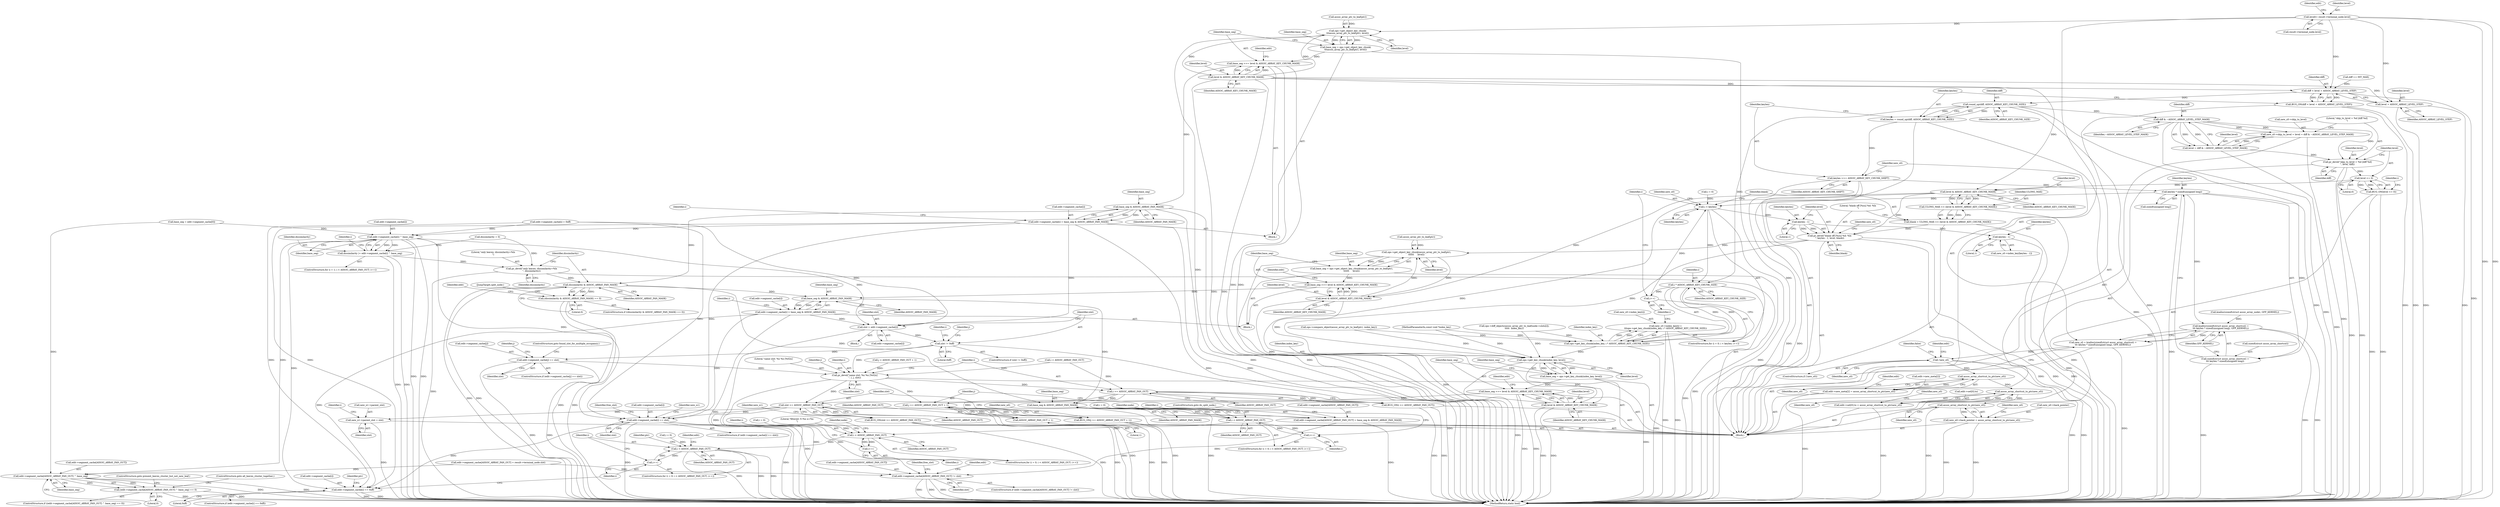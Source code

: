 digraph "0_linux_8d4a2ec1e0b41b0cf9a0c5cd4511da7f8e4f3de2@pointer" {
"1000149" [label="(Call,level\t= result->terminal_node.level)"];
"1000337" [label="(Call,ops->get_object_key_chunk(\n\t\t\tassoc_array_ptr_to_leaf(ptr), level))"];
"1000335" [label="(Call,base_seg = ops->get_object_key_chunk(\n\t\t\tassoc_array_ptr_to_leaf(ptr), level))"];
"1000341" [label="(Call,base_seg >>= level & ASSOC_ARRAY_KEY_CHUNK_MASK)"];
"1000352" [label="(Call,base_seg & ASSOC_ARRAY_FAN_MASK)"];
"1000346" [label="(Call,edit->segment_cache[i] = base_seg & ASSOC_ARRAY_FAN_MASK)"];
"1000382" [label="(Call,edit->segment_cache[i] ^ base_seg)"];
"1000380" [label="(Call,dissimilarity |= edit->segment_cache[i] ^ base_seg)"];
"1000389" [label="(Call,pr_devel(\"only leaves; dissimilarity=%lx\n\", dissimilarity))"];
"1000394" [label="(Call,dissimilarity & ASSOC_ARRAY_FAN_MASK)"];
"1000393" [label="(Call,(dissimilarity & ASSOC_ARRAY_FAN_MASK) == 0)"];
"1001225" [label="(Call,base_seg & ASSOC_ARRAY_FAN_MASK)"];
"1001219" [label="(Call,edit->segment_cache[i] = base_seg & ASSOC_ARRAY_FAN_MASK)"];
"1000475" [label="(Call,slot = edit->segment_cache[i])"];
"1000483" [label="(Call,slot != 0xff)"];
"1000500" [label="(Call,edit->segment_cache[j] == slot)"];
"1000509" [label="(Call,pr_devel(\"same slot: %x %x [%02x]\n\", i, j, slot))"];
"1000515" [label="(Call,i >= ASSOC_ARRAY_FAN_OUT)"];
"1000514" [label="(Call,BUG_ON(i >= ASSOC_ARRAY_FAN_OUT))"];
"1000519" [label="(Call,j >= ASSOC_ARRAY_FAN_OUT + 1)"];
"1000518" [label="(Call,BUG_ON(j >= ASSOC_ARRAY_FAN_OUT + 1))"];
"1000521" [label="(Call,ASSOC_ARRAY_FAN_OUT + 1)"];
"1000525" [label="(Call,slot >= ASSOC_ARRAY_FAN_OUT)"];
"1000524" [label="(Call,BUG_ON(slot >= ASSOC_ARRAY_FAN_OUT))"];
"1000528" [label="(Call,new_n1->parent_slot = slot)"];
"1000537" [label="(Call,i < ASSOC_ARRAY_FAN_OUT)"];
"1000540" [label="(Call,i++)"];
"1000595" [label="(Call,i < ASSOC_ARRAY_FAN_OUT)"];
"1000598" [label="(Call,i++)"];
"1000729" [label="(Call,i < ASSOC_ARRAY_FAN_OUT)"];
"1000732" [label="(Call,i++)"];
"1000610" [label="(Call,edit->segment_cache[i] == slot)"];
"1000663" [label="(Call,edit->segment_cache[ASSOC_ARRAY_FAN_OUT] != slot)"];
"1000736" [label="(Call,edit->segment_cache[i] == 0xff)"];
"1001244" [label="(Call,base_seg & ASSOC_ARRAY_FAN_MASK)"];
"1001238" [label="(Call,edit->segment_cache[ASSOC_ARRAY_FAN_OUT] = base_seg & ASSOC_ARRAY_FAN_MASK)"];
"1000401" [label="(Call,edit->segment_cache[ASSOC_ARRAY_FAN_OUT] ^ base_seg)"];
"1000400" [label="(Call,(edit->segment_cache[ASSOC_ARRAY_FAN_OUT] ^ base_seg) == 0)"];
"1000343" [label="(Call,level & ASSOC_ARRAY_KEY_CHUNK_MASK)"];
"1001041" [label="(Call,diff < level + ASSOC_ARRAY_LEVEL_STEP)"];
"1001040" [label="(Call,BUG_ON(diff < level + ASSOC_ARRAY_LEVEL_STEP))"];
"1001048" [label="(Call,round_up(diff, ASSOC_ARRAY_KEY_CHUNK_SIZE))"];
"1001046" [label="(Call,keylen = round_up(diff, ASSOC_ARRAY_KEY_CHUNK_SIZE))"];
"1001051" [label="(Call,keylen >>= ASSOC_ARRAY_KEY_CHUNK_SHIFT)"];
"1001060" [label="(Call,keylen * sizeof(unsigned long))"];
"1001056" [label="(Call,kzalloc(sizeof(struct assoc_array_shortcut) +\n\t\t\t keylen * sizeof(unsigned long), GFP_KERNEL))"];
"1001054" [label="(Call,new_s0 = kzalloc(sizeof(struct assoc_array_shortcut) +\n\t\t\t keylen * sizeof(unsigned long), GFP_KERNEL))"];
"1001066" [label="(Call,!new_s0)"];
"1001076" [label="(Call,assoc_array_shortcut_to_ptr(new_s0))"];
"1001070" [label="(Call,edit->new_meta[2] = assoc_array_shortcut_to_ptr(new_s0))"];
"1001086" [label="(Call,assoc_array_shortcut_to_ptr(new_s0))"];
"1001078" [label="(Call,edit->set[0].to = assoc_array_shortcut_to_ptr(new_s0))"];
"1001112" [label="(Call,assoc_array_shortcut_to_ptr(new_s0))"];
"1001108" [label="(Call,new_n0->back_pointer = assoc_array_shortcut_to_ptr(new_s0))"];
"1001057" [label="(Call,sizeof(struct assoc_array_shortcut) +\n\t\t\t keylen * sizeof(unsigned long))"];
"1001152" [label="(Call,i < keylen)"];
"1001165" [label="(Call,i * ASSOC_ARRAY_KEY_CHUNK_SIZE)"];
"1001155" [label="(Call,i++)"];
"1001163" [label="(Call,ops->get_key_chunk(index_key, i * ASSOC_ARRAY_KEY_CHUNK_SIZE))"];
"1001157" [label="(Call,new_s0->index_key[i] =\n\t\t\tops->get_key_chunk(index_key, i * ASSOC_ARRAY_KEY_CHUNK_SIZE))"];
"1001230" [label="(Call,ops->get_key_chunk(index_key, level))"];
"1001228" [label="(Call,base_seg = ops->get_key_chunk(index_key, level))"];
"1001233" [label="(Call,base_seg >>= level & ASSOC_ARRAY_KEY_CHUNK_MASK)"];
"1001235" [label="(Call,level & ASSOC_ARRAY_KEY_CHUNK_MASK)"];
"1001177" [label="(Call,keylen - 1)"];
"1001175" [label="(Call,pr_devel(\"blank off [%zu] %d: %lx\n\", keylen - 1, level, blank))"];
"1001210" [label="(Call,ops->get_object_key_chunk(assoc_array_ptr_to_leaf(ptr),\n\t\t\t\t\t\t     level))"];
"1001208" [label="(Call,base_seg = ops->get_object_key_chunk(assoc_array_ptr_to_leaf(ptr),\n\t\t\t\t\t\t     level))"];
"1001214" [label="(Call,base_seg >>= level & ASSOC_ARRAY_KEY_CHUNK_MASK)"];
"1001216" [label="(Call,level & ASSOC_ARRAY_KEY_CHUNK_MASK)"];
"1001187" [label="(Call,keylen - 1)"];
"1001137" [label="(Call,diff & ~ASSOC_ARRAY_LEVEL_STEP_MASK)"];
"1001131" [label="(Call,new_s0->skip_to_level = level = diff & ~ASSOC_ARRAY_LEVEL_STEP_MASK)"];
"1001135" [label="(Call,level = diff & ~ASSOC_ARRAY_LEVEL_STEP_MASK)"];
"1001140" [label="(Call,pr_devel(\"skip_to_level = %d [diff %d]\n\", level, diff))"];
"1001145" [label="(Call,level <= 0)"];
"1001144" [label="(Call,BUG_ON(level <= 0))"];
"1001172" [label="(Call,level & ASSOC_ARRAY_KEY_CHUNK_MASK)"];
"1001170" [label="(Call,ULONG_MAX << (level & ASSOC_ARRAY_KEY_CHUNK_MASK))"];
"1001168" [label="(Call,blank = ULONG_MAX << (level & ASSOC_ARRAY_KEY_CHUNK_MASK))"];
"1001043" [label="(Call,level + ASSOC_ARRAY_LEVEL_STEP)"];
"1000510" [label="(Literal,\"same slot: %x %x [%02x]\n\")"];
"1001216" [label="(Call,level & ASSOC_ARRAY_KEY_CHUNK_MASK)"];
"1001045" [label="(Identifier,ASSOC_ARRAY_LEVEL_STEP)"];
"1000674" [label="(Identifier,free_slot)"];
"1001232" [label="(Identifier,level)"];
"1000349" [label="(Identifier,edit)"];
"1000488" [label="(Identifier,j)"];
"1000725" [label="(ControlStructure,for (i = 0; i < ASSOC_ARRAY_FAN_OUT; i++))"];
"1001078" [label="(Call,edit->set[0].to = assoc_array_shortcut_to_ptr(new_s0))"];
"1000540" [label="(Call,i++)"];
"1000609" [label="(ControlStructure,if (edit->segment_cache[i] == slot))"];
"1001044" [label="(Identifier,level)"];
"1000599" [label="(Identifier,i)"];
"1000524" [label="(Call,BUG_ON(slot >= ASSOC_ARRAY_FAN_OUT))"];
"1000324" [label="(Call,edit->segment_cache[i] = 0xff)"];
"1000509" [label="(Call,pr_devel(\"same slot: %x %x [%02x]\n\", i, j, slot))"];
"1000520" [label="(Identifier,j)"];
"1000149" [label="(Call,level\t= result->terminal_node.level)"];
"1000337" [label="(Call,ops->get_object_key_chunk(\n\t\t\tassoc_array_ptr_to_leaf(ptr), level))"];
"1000733" [label="(Identifier,i)"];
"1001070" [label="(Call,edit->new_meta[2] = assoc_array_shortcut_to_ptr(new_s0))"];
"1001210" [label="(Call,ops->get_object_key_chunk(assoc_array_ptr_to_leaf(ptr),\n\t\t\t\t\t\t     level))"];
"1000596" [label="(Identifier,i)"];
"1000354" [label="(Identifier,ASSOC_ARRAY_FAN_MASK)"];
"1001060" [label="(Call,keylen * sizeof(unsigned long))"];
"1000312" [label="(Block,)"];
"1000343" [label="(Call,level & ASSOC_ARRAY_KEY_CHUNK_MASK)"];
"1001052" [label="(Identifier,keylen)"];
"1001144" [label="(Call,BUG_ON(level <= 0))"];
"1000397" [label="(Literal,0)"];
"1001016" [label="(Call,ops->diff_objects(assoc_array_ptr_to_leaf(node->slots[i]),\n\t\t\t\t\t  index_key))"];
"1001163" [label="(Call,ops->get_key_chunk(index_key, i * ASSOC_ARRAY_KEY_CHUNK_SIZE))"];
"1001226" [label="(Identifier,base_seg)"];
"1000311" [label="(Identifier,i)"];
"1000344" [label="(Identifier,level)"];
"1000506" [label="(Identifier,slot)"];
"1001153" [label="(Identifier,i)"];
"1001229" [label="(Identifier,base_seg)"];
"1001199" [label="(Identifier,i)"];
"1001173" [label="(Identifier,level)"];
"1001169" [label="(Identifier,blank)"];
"1000382" [label="(Call,edit->segment_cache[i] ^ base_seg)"];
"1000663" [label="(Call,edit->segment_cache[ASSOC_ARRAY_FAN_OUT] != slot)"];
"1001065" [label="(ControlStructure,if (!new_s0))"];
"1000546" [label="(Identifier,node)"];
"1001167" [label="(Identifier,ASSOC_ARRAY_KEY_CHUNK_SIZE)"];
"1001185" [label="(Identifier,new_s0)"];
"1000730" [label="(Identifier,i)"];
"1000515" [label="(Call,i >= ASSOC_ARRAY_FAN_OUT)"];
"1001053" [label="(Identifier,ASSOC_ARRAY_KEY_CHUNK_SHIFT)"];
"1001086" [label="(Call,assoc_array_shortcut_to_ptr(new_s0))"];
"1001211" [label="(Call,assoc_array_ptr_to_leaf(ptr))"];
"1001217" [label="(Identifier,level)"];
"1001145" [label="(Call,level <= 0)"];
"1001172" [label="(Call,level & ASSOC_ARRAY_KEY_CHUNK_MASK)"];
"1001189" [label="(Literal,1)"];
"1001156" [label="(Identifier,i)"];
"1001246" [label="(Identifier,ASSOC_ARRAY_FAN_MASK)"];
"1000402" [label="(Call,edit->segment_cache[ASSOC_ARRAY_FAN_OUT])"];
"1001046" [label="(Call,keylen = round_up(diff, ASSOC_ARRAY_KEY_CHUNK_SIZE))"];
"1000159" [label="(Identifier,edit)"];
"1001055" [label="(Identifier,new_s0)"];
"1001181" [label="(Identifier,blank)"];
"1000485" [label="(Literal,0xff)"];
"1001227" [label="(Identifier,ASSOC_ARRAY_FAN_MASK)"];
"1000639" [label="(Identifier,free_slot)"];
"1000572" [label="(Identifier,new_n0)"];
"1000732" [label="(Call,i++)"];
"1001112" [label="(Call,assoc_array_shortcut_to_ptr(new_s0))"];
"1001141" [label="(Literal,\"skip_to_level = %d [diff %d]\n\")"];
"1000400" [label="(Call,(edit->segment_cache[ASSOC_ARRAY_FAN_OUT] ^ base_seg) == 0)"];
"1000352" [label="(Call,base_seg & ASSOC_ARRAY_FAN_MASK)"];
"1000535" [label="(Identifier,i)"];
"1001239" [label="(Call,edit->segment_cache[ASSOC_ARRAY_FAN_OUT])"];
"1001214" [label="(Call,base_seg >>= level & ASSOC_ARRAY_KEY_CHUNK_MASK)"];
"1000737" [label="(Call,edit->segment_cache[i])"];
"1000338" [label="(Call,assoc_array_ptr_to_leaf(ptr))"];
"1001042" [label="(Identifier,diff)"];
"1000392" [label="(ControlStructure,if ((dissimilarity & ASSOC_ARRAY_FAN_MASK) == 0))"];
"1000595" [label="(Call,i < ASSOC_ARRAY_FAN_OUT)"];
"1001079" [label="(Call,edit->set[0].to)"];
"1001066" [label="(Call,!new_s0)"];
"1001236" [label="(Identifier,level)"];
"1001213" [label="(Identifier,level)"];
"1001222" [label="(Identifier,edit)"];
"1001147" [label="(Literal,0)"];
"1001241" [label="(Identifier,edit)"];
"1000592" [label="(Call,i = 0)"];
"1001209" [label="(Identifier,base_seg)"];
"1000410" [label="(ControlStructure,goto present_leaves_cluster_but_not_new_leaf;)"];
"1000473" [label="(Identifier,i)"];
"1001215" [label="(Identifier,base_seg)"];
"1001140" [label="(Call,pr_devel(\"skip_to_level = %d [diff %d]\n\", level, diff))"];
"1000611" [label="(Call,edit->segment_cache[i])"];
"1000512" [label="(Identifier,j)"];
"1000735" [label="(ControlStructure,if (edit->segment_cache[i] == 0xff))"];
"1001064" [label="(Identifier,GFP_KERNEL)"];
"1001233" [label="(Call,base_seg >>= level & ASSOC_ARRAY_KEY_CHUNK_MASK)"];
"1000394" [label="(Call,dissimilarity & ASSOC_ARRAY_FAN_MASK)"];
"1001171" [label="(Identifier,ULONG_MAX)"];
"1000528" [label="(Call,new_n1->parent_slot = slot)"];
"1000511" [label="(Identifier,i)"];
"1000477" [label="(Call,edit->segment_cache[i])"];
"1001069" [label="(Identifier,false)"];
"1001073" [label="(Identifier,edit)"];
"1001109" [label="(Call,new_n0->back_pointer)"];
"1001142" [label="(Identifier,level)"];
"1000539" [label="(Identifier,ASSOC_ARRAY_FAN_OUT)"];
"1001056" [label="(Call,kzalloc(sizeof(struct assoc_array_shortcut) +\n\t\t\t keylen * sizeof(unsigned long), GFP_KERNEL))"];
"1001135" [label="(Call,level = diff & ~ASSOC_ARRAY_LEVEL_STEP_MASK)"];
"1001220" [label="(Call,edit->segment_cache[i])"];
"1001150" [label="(Identifier,i)"];
"1000500" [label="(Call,edit->segment_cache[j] == slot)"];
"1000396" [label="(Identifier,ASSOC_ARRAY_FAN_MASK)"];
"1001219" [label="(Call,edit->segment_cache[i] = base_seg & ASSOC_ARRAY_FAN_MASK)"];
"1000518" [label="(Call,BUG_ON(j >= ASSOC_ARRAY_FAN_OUT + 1))"];
"1000530" [label="(Identifier,new_n1)"];
"1001090" [label="(Identifier,new_s0)"];
"1000522" [label="(Identifier,ASSOC_ARRAY_FAN_OUT)"];
"1001138" [label="(Identifier,diff)"];
"1001132" [label="(Call,new_s0->skip_to_level)"];
"1001061" [label="(Identifier,keylen)"];
"1000521" [label="(Call,ASSOC_ARRAY_FAN_OUT + 1)"];
"1000501" [label="(Call,edit->segment_cache[j])"];
"1001071" [label="(Call,edit->new_meta[2])"];
"1000659" [label="(Literal,\"filtered: f=%x n=%x\n\")"];
"1000669" [label="(Identifier,slot)"];
"1000388" [label="(Identifier,base_seg)"];
"1000538" [label="(Identifier,i)"];
"1000483" [label="(Call,slot != 0xff)"];
"1000353" [label="(Identifier,base_seg)"];
"1001235" [label="(Call,level & ASSOC_ARRAY_KEY_CHUNK_MASK)"];
"1000598" [label="(Call,i++)"];
"1001248" [label="(MethodReturn,static bool)"];
"1000361" [label="(Call,dissimilarity = 0)"];
"1001244" [label="(Call,base_seg & ASSOC_ARRAY_FAN_MASK)"];
"1000591" [label="(ControlStructure,for (i = 0; i < ASSOC_ARRAY_FAN_OUT; i++))"];
"1000533" [label="(ControlStructure,for (i = 0; i < ASSOC_ARRAY_FAN_OUT; i++))"];
"1001179" [label="(Literal,1)"];
"1001208" [label="(Call,base_seg = ops->get_object_key_chunk(assoc_array_ptr_to_leaf(ptr),\n\t\t\t\t\t\t     level))"];
"1001155" [label="(Call,i++)"];
"1000514" [label="(Call,BUG_ON(i >= ASSOC_ARRAY_FAN_OUT))"];
"1001116" [label="(Identifier,new_n0)"];
"1000523" [label="(Literal,1)"];
"1001230" [label="(Call,ops->get_key_chunk(index_key, level))"];
"1000616" [label="(Identifier,slot)"];
"1001077" [label="(Identifier,new_s0)"];
"1001037" [label="(Call,diff == INT_MAX)"];
"1000345" [label="(Identifier,ASSOC_ARRAY_KEY_CHUNK_MASK)"];
"1001108" [label="(Call,new_n0->back_pointer = assoc_array_shortcut_to_ptr(new_s0))"];
"1000347" [label="(Call,edit->segment_cache[i])"];
"1000399" [label="(ControlStructure,if ((edit->segment_cache[ASSOC_ARRAY_FAN_OUT] ^ base_seg) == 0))"];
"1001177" [label="(Call,keylen - 1)"];
"1000335" [label="(Call,base_seg = ops->get_object_key_chunk(\n\t\t\tassoc_array_ptr_to_leaf(ptr), level))"];
"1001054" [label="(Call,new_s0 = kzalloc(sizeof(struct assoc_array_shortcut) +\n\t\t\t keylen * sizeof(unsigned long), GFP_KERNEL))"];
"1000336" [label="(Identifier,base_seg)"];
"1000517" [label="(Identifier,ASSOC_ARRAY_FAN_OUT)"];
"1000534" [label="(Call,i = 0)"];
"1001247" [label="(ControlStructure,goto do_split_node;)"];
"1001200" [label="(Block,)"];
"1000381" [label="(Identifier,dissimilarity)"];
"1000342" [label="(Identifier,base_seg)"];
"1000701" [label="(Identifier,edit)"];
"1001154" [label="(Identifier,keylen)"];
"1001237" [label="(Identifier,ASSOC_ARRAY_KEY_CHUNK_MASK)"];
"1001176" [label="(Literal,\"blank off [%zu] %d: %lx\n\")"];
"1001082" [label="(Identifier,edit)"];
"1000281" [label="(Call,kzalloc(sizeof(struct assoc_array_node), GFP_KERNEL))"];
"1001238" [label="(Call,edit->segment_cache[ASSOC_ARRAY_FAN_OUT] = base_seg & ASSOC_ARRAY_FAN_MASK)"];
"1000200" [label="(Call,ops->compare_object(assoc_array_ptr_to_leaf(ptr), index_key))"];
"1000401" [label="(Call,edit->segment_cache[ASSOC_ARRAY_FAN_OUT] ^ base_seg)"];
"1000476" [label="(Identifier,slot)"];
"1000120" [label="(MethodParameterIn,const void *index_key)"];
"1001139" [label="(Identifier,~ASSOC_ARRAY_LEVEL_STEP_MASK)"];
"1000739" [label="(Identifier,edit)"];
"1000407" [label="(Identifier,base_seg)"];
"1001067" [label="(Identifier,new_s0)"];
"1001149" [label="(Call,i = 0)"];
"1001231" [label="(Identifier,index_key)"];
"1001175" [label="(Call,pr_devel(\"blank off [%zu] %d: %lx\n\", keylen - 1, level, blank))"];
"1000393" [label="(Call,(dissimilarity & ASSOC_ARRAY_FAN_MASK) == 0)"];
"1001062" [label="(Call,sizeof(unsigned long))"];
"1000389" [label="(Call,pr_devel(\"only leaves; dissimilarity=%lx\n\", dissimilarity))"];
"1000605" [label="(Identifier,node)"];
"1001137" [label="(Call,diff & ~ASSOC_ARRAY_LEVEL_STEP_MASK)"];
"1000731" [label="(Identifier,ASSOC_ARRAY_FAN_OUT)"];
"1000341" [label="(Call,base_seg >>= level & ASSOC_ARRAY_KEY_CHUNK_MASK)"];
"1001148" [label="(ControlStructure,for (i = 0; i < keylen; i++))"];
"1000529" [label="(Call,new_n1->parent_slot)"];
"1000526" [label="(Identifier,slot)"];
"1000475" [label="(Call,slot = edit->segment_cache[i])"];
"1000408" [label="(Literal,0)"];
"1000729" [label="(Call,i < ASSOC_ARRAY_FAN_OUT)"];
"1000541" [label="(Identifier,i)"];
"1001152" [label="(Call,i < keylen)"];
"1001228" [label="(Call,base_seg = ops->get_key_chunk(index_key, level))"];
"1000391" [label="(Identifier,dissimilarity)"];
"1000527" [label="(Identifier,ASSOC_ARRAY_FAN_OUT)"];
"1000736" [label="(Call,edit->segment_cache[i] == 0xff)"];
"1001049" [label="(Identifier,diff)"];
"1000513" [label="(Identifier,slot)"];
"1000532" [label="(Identifier,slot)"];
"1001050" [label="(Identifier,ASSOC_ARRAY_KEY_CHUNK_SIZE)"];
"1000621" [label="(Identifier,new_n1)"];
"1001160" [label="(Identifier,new_s0)"];
"1000525" [label="(Call,slot >= ASSOC_ARRAY_FAN_OUT)"];
"1000364" [label="(Call,base_seg = edit->segment_cache[0])"];
"1000346" [label="(Call,edit->segment_cache[i] = base_seg & ASSOC_ARRAY_FAN_MASK)"];
"1001131" [label="(Call,new_s0->skip_to_level = level = diff & ~ASSOC_ARRAY_LEVEL_STEP_MASK)"];
"1001166" [label="(Identifier,i)"];
"1001225" [label="(Call,base_seg & ASSOC_ARRAY_FAN_MASK)"];
"1001180" [label="(Identifier,level)"];
"1000411" [label="(JumpTarget,split_node:)"];
"1001048" [label="(Call,round_up(diff, ASSOC_ARRAY_KEY_CHUNK_SIZE))"];
"1000379" [label="(Identifier,i)"];
"1000482" [label="(ControlStructure,if (slot != 0xff))"];
"1000498" [label="(Identifier,j)"];
"1001040" [label="(Call,BUG_ON(diff < level + ASSOC_ARRAY_LEVEL_STEP))"];
"1001051" [label="(Call,keylen >>= ASSOC_ARRAY_KEY_CHUNK_SHIFT)"];
"1001187" [label="(Call,keylen - 1)"];
"1001047" [label="(Identifier,keylen)"];
"1001168" [label="(Call,blank = ULONG_MAX << (level & ASSOC_ARRAY_KEY_CHUNK_MASK))"];
"1001183" [label="(Call,new_s0->index_key[keylen - 1])"];
"1001057" [label="(Call,sizeof(struct assoc_array_shortcut) +\n\t\t\t keylen * sizeof(unsigned long))"];
"1001041" [label="(Call,diff < level + ASSOC_ARRAY_LEVEL_STEP)"];
"1000499" [label="(ControlStructure,if (edit->segment_cache[j] == slot))"];
"1000492" [label="(Call,j < ASSOC_ARRAY_FAN_OUT + 1)"];
"1000519" [label="(Call,j >= ASSOC_ARRAY_FAN_OUT + 1)"];
"1000156" [label="(Call,edit->segment_cache[ASSOC_ARRAY_FAN_OUT] = result->terminal_node.slot)"];
"1001164" [label="(Identifier,index_key)"];
"1000340" [label="(Identifier,level)"];
"1001043" [label="(Call,level + ASSOC_ARRAY_LEVEL_STEP)"];
"1000507" [label="(ControlStructure,goto found_slot_for_multiple_occupancy;)"];
"1000390" [label="(Literal,\"only leaves; dissimilarity=%lx\n\")"];
"1000745" [label="(Identifier,ptr)"];
"1001058" [label="(Call,sizeof(struct assoc_array_shortcut))"];
"1001234" [label="(Identifier,base_seg)"];
"1000484" [label="(Identifier,slot)"];
"1000122" [label="(Block,)"];
"1000789" [label="(Identifier,ptr)"];
"1001245" [label="(Identifier,base_seg)"];
"1001157" [label="(Call,new_s0->index_key[i] =\n\t\t\tops->get_key_chunk(index_key, i * ASSOC_ARRAY_KEY_CHUNK_SIZE))"];
"1001218" [label="(Identifier,ASSOC_ARRAY_KEY_CHUNK_MASK)"];
"1000404" [label="(Identifier,edit)"];
"1000469" [label="(Call,i < ASSOC_ARRAY_FAN_OUT)"];
"1000610" [label="(Call,edit->segment_cache[i] == slot)"];
"1001178" [label="(Identifier,keylen)"];
"1001188" [label="(Identifier,keylen)"];
"1000371" [label="(ControlStructure,for (i = 1; i < ASSOC_ARRAY_FAN_OUT; i++))"];
"1001087" [label="(Identifier,new_s0)"];
"1001146" [label="(Identifier,level)"];
"1000409" [label="(ControlStructure,goto all_leaves_cluster_together;)"];
"1000662" [label="(ControlStructure,if (edit->segment_cache[ASSOC_ARRAY_FAN_OUT] != slot))"];
"1000380" [label="(Call,dissimilarity |= edit->segment_cache[i] ^ base_seg)"];
"1000151" [label="(Call,result->terminal_node.level)"];
"1001136" [label="(Identifier,level)"];
"1000516" [label="(Identifier,i)"];
"1000395" [label="(Identifier,dissimilarity)"];
"1000383" [label="(Call,edit->segment_cache[i])"];
"1001165" [label="(Call,i * ASSOC_ARRAY_KEY_CHUNK_SIZE)"];
"1000597" [label="(Identifier,ASSOC_ARRAY_FAN_OUT)"];
"1001143" [label="(Identifier,diff)"];
"1000474" [label="(Block,)"];
"1000664" [label="(Call,edit->segment_cache[ASSOC_ARRAY_FAN_OUT])"];
"1001174" [label="(Identifier,ASSOC_ARRAY_KEY_CHUNK_MASK)"];
"1001158" [label="(Call,new_s0->index_key[i])"];
"1000537" [label="(Call,i < ASSOC_ARRAY_FAN_OUT)"];
"1001113" [label="(Identifier,new_s0)"];
"1000150" [label="(Identifier,level)"];
"1000742" [label="(Literal,0xff)"];
"1001170" [label="(Call,ULONG_MAX << (level & ASSOC_ARRAY_KEY_CHUNK_MASK))"];
"1000726" [label="(Call,i = 0)"];
"1001076" [label="(Call,assoc_array_shortcut_to_ptr(new_s0))"];
"1000149" -> "1000122"  [label="AST: "];
"1000149" -> "1000151"  [label="CFG: "];
"1000150" -> "1000149"  [label="AST: "];
"1000151" -> "1000149"  [label="AST: "];
"1000159" -> "1000149"  [label="CFG: "];
"1000149" -> "1001248"  [label="DDG: "];
"1000149" -> "1001248"  [label="DDG: "];
"1000149" -> "1000337"  [label="DDG: "];
"1000149" -> "1001041"  [label="DDG: "];
"1000149" -> "1001043"  [label="DDG: "];
"1000337" -> "1000335"  [label="AST: "];
"1000337" -> "1000340"  [label="CFG: "];
"1000338" -> "1000337"  [label="AST: "];
"1000340" -> "1000337"  [label="AST: "];
"1000335" -> "1000337"  [label="CFG: "];
"1000337" -> "1001248"  [label="DDG: "];
"1000337" -> "1000335"  [label="DDG: "];
"1000337" -> "1000335"  [label="DDG: "];
"1000338" -> "1000337"  [label="DDG: "];
"1000343" -> "1000337"  [label="DDG: "];
"1000337" -> "1000343"  [label="DDG: "];
"1000335" -> "1000312"  [label="AST: "];
"1000336" -> "1000335"  [label="AST: "];
"1000342" -> "1000335"  [label="CFG: "];
"1000335" -> "1001248"  [label="DDG: "];
"1000335" -> "1000341"  [label="DDG: "];
"1000341" -> "1000312"  [label="AST: "];
"1000341" -> "1000343"  [label="CFG: "];
"1000342" -> "1000341"  [label="AST: "];
"1000343" -> "1000341"  [label="AST: "];
"1000349" -> "1000341"  [label="CFG: "];
"1000341" -> "1001248"  [label="DDG: "];
"1000341" -> "1001248"  [label="DDG: "];
"1000343" -> "1000341"  [label="DDG: "];
"1000343" -> "1000341"  [label="DDG: "];
"1000341" -> "1000352"  [label="DDG: "];
"1000352" -> "1000346"  [label="AST: "];
"1000352" -> "1000354"  [label="CFG: "];
"1000353" -> "1000352"  [label="AST: "];
"1000354" -> "1000352"  [label="AST: "];
"1000346" -> "1000352"  [label="CFG: "];
"1000352" -> "1001248"  [label="DDG: "];
"1000352" -> "1001248"  [label="DDG: "];
"1000352" -> "1000346"  [label="DDG: "];
"1000352" -> "1000346"  [label="DDG: "];
"1000352" -> "1000394"  [label="DDG: "];
"1000346" -> "1000312"  [label="AST: "];
"1000347" -> "1000346"  [label="AST: "];
"1000311" -> "1000346"  [label="CFG: "];
"1000346" -> "1001248"  [label="DDG: "];
"1000346" -> "1001248"  [label="DDG: "];
"1000346" -> "1000382"  [label="DDG: "];
"1000346" -> "1000475"  [label="DDG: "];
"1000346" -> "1000610"  [label="DDG: "];
"1000346" -> "1000736"  [label="DDG: "];
"1000382" -> "1000380"  [label="AST: "];
"1000382" -> "1000388"  [label="CFG: "];
"1000383" -> "1000382"  [label="AST: "];
"1000388" -> "1000382"  [label="AST: "];
"1000380" -> "1000382"  [label="CFG: "];
"1000382" -> "1001248"  [label="DDG: "];
"1000382" -> "1001248"  [label="DDG: "];
"1000382" -> "1000380"  [label="DDG: "];
"1000382" -> "1000380"  [label="DDG: "];
"1000324" -> "1000382"  [label="DDG: "];
"1000364" -> "1000382"  [label="DDG: "];
"1000382" -> "1000401"  [label="DDG: "];
"1000382" -> "1000475"  [label="DDG: "];
"1000382" -> "1000610"  [label="DDG: "];
"1000382" -> "1000736"  [label="DDG: "];
"1000380" -> "1000371"  [label="AST: "];
"1000381" -> "1000380"  [label="AST: "];
"1000379" -> "1000380"  [label="CFG: "];
"1000380" -> "1001248"  [label="DDG: "];
"1000380" -> "1001248"  [label="DDG: "];
"1000361" -> "1000380"  [label="DDG: "];
"1000380" -> "1000389"  [label="DDG: "];
"1000389" -> "1000122"  [label="AST: "];
"1000389" -> "1000391"  [label="CFG: "];
"1000390" -> "1000389"  [label="AST: "];
"1000391" -> "1000389"  [label="AST: "];
"1000395" -> "1000389"  [label="CFG: "];
"1000389" -> "1001248"  [label="DDG: "];
"1000361" -> "1000389"  [label="DDG: "];
"1000389" -> "1000394"  [label="DDG: "];
"1000394" -> "1000393"  [label="AST: "];
"1000394" -> "1000396"  [label="CFG: "];
"1000395" -> "1000394"  [label="AST: "];
"1000396" -> "1000394"  [label="AST: "];
"1000397" -> "1000394"  [label="CFG: "];
"1000394" -> "1001248"  [label="DDG: "];
"1000394" -> "1001248"  [label="DDG: "];
"1000394" -> "1000393"  [label="DDG: "];
"1000394" -> "1000393"  [label="DDG: "];
"1000394" -> "1001225"  [label="DDG: "];
"1000394" -> "1001244"  [label="DDG: "];
"1000393" -> "1000392"  [label="AST: "];
"1000393" -> "1000397"  [label="CFG: "];
"1000397" -> "1000393"  [label="AST: "];
"1000404" -> "1000393"  [label="CFG: "];
"1000411" -> "1000393"  [label="CFG: "];
"1000393" -> "1001248"  [label="DDG: "];
"1000393" -> "1001248"  [label="DDG: "];
"1001225" -> "1001219"  [label="AST: "];
"1001225" -> "1001227"  [label="CFG: "];
"1001226" -> "1001225"  [label="AST: "];
"1001227" -> "1001225"  [label="AST: "];
"1001219" -> "1001225"  [label="CFG: "];
"1001225" -> "1001219"  [label="DDG: "];
"1001225" -> "1001219"  [label="DDG: "];
"1001214" -> "1001225"  [label="DDG: "];
"1001225" -> "1001244"  [label="DDG: "];
"1001219" -> "1001200"  [label="AST: "];
"1001220" -> "1001219"  [label="AST: "];
"1001199" -> "1001219"  [label="CFG: "];
"1001219" -> "1001248"  [label="DDG: "];
"1001219" -> "1000475"  [label="DDG: "];
"1001219" -> "1000610"  [label="DDG: "];
"1001219" -> "1000736"  [label="DDG: "];
"1000475" -> "1000474"  [label="AST: "];
"1000475" -> "1000477"  [label="CFG: "];
"1000476" -> "1000475"  [label="AST: "];
"1000477" -> "1000475"  [label="AST: "];
"1000484" -> "1000475"  [label="CFG: "];
"1000475" -> "1001248"  [label="DDG: "];
"1000324" -> "1000475"  [label="DDG: "];
"1000475" -> "1000483"  [label="DDG: "];
"1000483" -> "1000482"  [label="AST: "];
"1000483" -> "1000485"  [label="CFG: "];
"1000484" -> "1000483"  [label="AST: "];
"1000485" -> "1000483"  [label="AST: "];
"1000488" -> "1000483"  [label="CFG: "];
"1000473" -> "1000483"  [label="CFG: "];
"1000483" -> "1001248"  [label="DDG: "];
"1000483" -> "1000500"  [label="DDG: "];
"1000483" -> "1000509"  [label="DDG: "];
"1000500" -> "1000499"  [label="AST: "];
"1000500" -> "1000506"  [label="CFG: "];
"1000501" -> "1000500"  [label="AST: "];
"1000506" -> "1000500"  [label="AST: "];
"1000507" -> "1000500"  [label="CFG: "];
"1000498" -> "1000500"  [label="CFG: "];
"1000500" -> "1001248"  [label="DDG: "];
"1000500" -> "1001248"  [label="DDG: "];
"1000500" -> "1000509"  [label="DDG: "];
"1000509" -> "1000122"  [label="AST: "];
"1000509" -> "1000513"  [label="CFG: "];
"1000510" -> "1000509"  [label="AST: "];
"1000511" -> "1000509"  [label="AST: "];
"1000512" -> "1000509"  [label="AST: "];
"1000513" -> "1000509"  [label="AST: "];
"1000516" -> "1000509"  [label="CFG: "];
"1000509" -> "1001248"  [label="DDG: "];
"1000469" -> "1000509"  [label="DDG: "];
"1000492" -> "1000509"  [label="DDG: "];
"1000509" -> "1000515"  [label="DDG: "];
"1000509" -> "1000519"  [label="DDG: "];
"1000509" -> "1000525"  [label="DDG: "];
"1000515" -> "1000514"  [label="AST: "];
"1000515" -> "1000517"  [label="CFG: "];
"1000516" -> "1000515"  [label="AST: "];
"1000517" -> "1000515"  [label="AST: "];
"1000514" -> "1000515"  [label="CFG: "];
"1000515" -> "1000514"  [label="DDG: "];
"1000515" -> "1000514"  [label="DDG: "];
"1000469" -> "1000515"  [label="DDG: "];
"1000515" -> "1000519"  [label="DDG: "];
"1000515" -> "1000521"  [label="DDG: "];
"1000515" -> "1000525"  [label="DDG: "];
"1000514" -> "1000122"  [label="AST: "];
"1000520" -> "1000514"  [label="CFG: "];
"1000514" -> "1001248"  [label="DDG: "];
"1000514" -> "1001248"  [label="DDG: "];
"1000519" -> "1000518"  [label="AST: "];
"1000519" -> "1000521"  [label="CFG: "];
"1000520" -> "1000519"  [label="AST: "];
"1000521" -> "1000519"  [label="AST: "];
"1000518" -> "1000519"  [label="CFG: "];
"1000519" -> "1001248"  [label="DDG: "];
"1000519" -> "1001248"  [label="DDG: "];
"1000519" -> "1000518"  [label="DDG: "];
"1000519" -> "1000518"  [label="DDG: "];
"1000518" -> "1000122"  [label="AST: "];
"1000526" -> "1000518"  [label="CFG: "];
"1000518" -> "1001248"  [label="DDG: "];
"1000518" -> "1001248"  [label="DDG: "];
"1000521" -> "1000523"  [label="CFG: "];
"1000522" -> "1000521"  [label="AST: "];
"1000523" -> "1000521"  [label="AST: "];
"1000525" -> "1000524"  [label="AST: "];
"1000525" -> "1000527"  [label="CFG: "];
"1000526" -> "1000525"  [label="AST: "];
"1000527" -> "1000525"  [label="AST: "];
"1000524" -> "1000525"  [label="CFG: "];
"1000525" -> "1000524"  [label="DDG: "];
"1000525" -> "1000524"  [label="DDG: "];
"1000525" -> "1000528"  [label="DDG: "];
"1000525" -> "1000537"  [label="DDG: "];
"1000525" -> "1000610"  [label="DDG: "];
"1000525" -> "1000663"  [label="DDG: "];
"1000524" -> "1000122"  [label="AST: "];
"1000530" -> "1000524"  [label="CFG: "];
"1000524" -> "1001248"  [label="DDG: "];
"1000524" -> "1001248"  [label="DDG: "];
"1000528" -> "1000122"  [label="AST: "];
"1000528" -> "1000532"  [label="CFG: "];
"1000529" -> "1000528"  [label="AST: "];
"1000532" -> "1000528"  [label="AST: "];
"1000535" -> "1000528"  [label="CFG: "];
"1000528" -> "1001248"  [label="DDG: "];
"1000537" -> "1000533"  [label="AST: "];
"1000537" -> "1000539"  [label="CFG: "];
"1000538" -> "1000537"  [label="AST: "];
"1000539" -> "1000537"  [label="AST: "];
"1000546" -> "1000537"  [label="CFG: "];
"1000572" -> "1000537"  [label="CFG: "];
"1000534" -> "1000537"  [label="DDG: "];
"1000540" -> "1000537"  [label="DDG: "];
"1000537" -> "1000540"  [label="DDG: "];
"1000537" -> "1000595"  [label="DDG: "];
"1000540" -> "1000533"  [label="AST: "];
"1000540" -> "1000541"  [label="CFG: "];
"1000541" -> "1000540"  [label="AST: "];
"1000538" -> "1000540"  [label="CFG: "];
"1000595" -> "1000591"  [label="AST: "];
"1000595" -> "1000597"  [label="CFG: "];
"1000596" -> "1000595"  [label="AST: "];
"1000597" -> "1000595"  [label="AST: "];
"1000605" -> "1000595"  [label="CFG: "];
"1000659" -> "1000595"  [label="CFG: "];
"1000598" -> "1000595"  [label="DDG: "];
"1000592" -> "1000595"  [label="DDG: "];
"1000595" -> "1000598"  [label="DDG: "];
"1000595" -> "1000729"  [label="DDG: "];
"1000598" -> "1000591"  [label="AST: "];
"1000598" -> "1000599"  [label="CFG: "];
"1000599" -> "1000598"  [label="AST: "];
"1000596" -> "1000598"  [label="CFG: "];
"1000729" -> "1000725"  [label="AST: "];
"1000729" -> "1000731"  [label="CFG: "];
"1000730" -> "1000729"  [label="AST: "];
"1000731" -> "1000729"  [label="AST: "];
"1000739" -> "1000729"  [label="CFG: "];
"1000789" -> "1000729"  [label="CFG: "];
"1000729" -> "1001248"  [label="DDG: "];
"1000729" -> "1001248"  [label="DDG: "];
"1000729" -> "1001248"  [label="DDG: "];
"1000726" -> "1000729"  [label="DDG: "];
"1000732" -> "1000729"  [label="DDG: "];
"1000729" -> "1000732"  [label="DDG: "];
"1000732" -> "1000725"  [label="AST: "];
"1000732" -> "1000733"  [label="CFG: "];
"1000733" -> "1000732"  [label="AST: "];
"1000730" -> "1000732"  [label="CFG: "];
"1000610" -> "1000609"  [label="AST: "];
"1000610" -> "1000616"  [label="CFG: "];
"1000611" -> "1000610"  [label="AST: "];
"1000616" -> "1000610"  [label="AST: "];
"1000621" -> "1000610"  [label="CFG: "];
"1000639" -> "1000610"  [label="CFG: "];
"1000610" -> "1001248"  [label="DDG: "];
"1000610" -> "1001248"  [label="DDG: "];
"1000324" -> "1000610"  [label="DDG: "];
"1000610" -> "1000663"  [label="DDG: "];
"1000610" -> "1000736"  [label="DDG: "];
"1000663" -> "1000662"  [label="AST: "];
"1000663" -> "1000669"  [label="CFG: "];
"1000664" -> "1000663"  [label="AST: "];
"1000669" -> "1000663"  [label="AST: "];
"1000674" -> "1000663"  [label="CFG: "];
"1000701" -> "1000663"  [label="CFG: "];
"1000663" -> "1001248"  [label="DDG: "];
"1000663" -> "1001248"  [label="DDG: "];
"1000663" -> "1001248"  [label="DDG: "];
"1000156" -> "1000663"  [label="DDG: "];
"1001238" -> "1000663"  [label="DDG: "];
"1000736" -> "1000735"  [label="AST: "];
"1000736" -> "1000742"  [label="CFG: "];
"1000737" -> "1000736"  [label="AST: "];
"1000742" -> "1000736"  [label="AST: "];
"1000745" -> "1000736"  [label="CFG: "];
"1000733" -> "1000736"  [label="CFG: "];
"1000736" -> "1001248"  [label="DDG: "];
"1000736" -> "1001248"  [label="DDG: "];
"1000324" -> "1000736"  [label="DDG: "];
"1001244" -> "1001238"  [label="AST: "];
"1001244" -> "1001246"  [label="CFG: "];
"1001245" -> "1001244"  [label="AST: "];
"1001246" -> "1001244"  [label="AST: "];
"1001238" -> "1001244"  [label="CFG: "];
"1001244" -> "1001248"  [label="DDG: "];
"1001244" -> "1001248"  [label="DDG: "];
"1001244" -> "1001238"  [label="DDG: "];
"1001244" -> "1001238"  [label="DDG: "];
"1001233" -> "1001244"  [label="DDG: "];
"1001238" -> "1000122"  [label="AST: "];
"1001239" -> "1001238"  [label="AST: "];
"1001247" -> "1001238"  [label="CFG: "];
"1001238" -> "1001248"  [label="DDG: "];
"1000401" -> "1000400"  [label="AST: "];
"1000401" -> "1000407"  [label="CFG: "];
"1000402" -> "1000401"  [label="AST: "];
"1000407" -> "1000401"  [label="AST: "];
"1000408" -> "1000401"  [label="CFG: "];
"1000401" -> "1001248"  [label="DDG: "];
"1000401" -> "1001248"  [label="DDG: "];
"1000401" -> "1000400"  [label="DDG: "];
"1000401" -> "1000400"  [label="DDG: "];
"1000156" -> "1000401"  [label="DDG: "];
"1000364" -> "1000401"  [label="DDG: "];
"1000400" -> "1000399"  [label="AST: "];
"1000400" -> "1000408"  [label="CFG: "];
"1000408" -> "1000400"  [label="AST: "];
"1000409" -> "1000400"  [label="CFG: "];
"1000410" -> "1000400"  [label="CFG: "];
"1000400" -> "1001248"  [label="DDG: "];
"1000400" -> "1001248"  [label="DDG: "];
"1000343" -> "1000345"  [label="CFG: "];
"1000344" -> "1000343"  [label="AST: "];
"1000345" -> "1000343"  [label="AST: "];
"1000343" -> "1001248"  [label="DDG: "];
"1000343" -> "1001248"  [label="DDG: "];
"1000343" -> "1001041"  [label="DDG: "];
"1000343" -> "1001043"  [label="DDG: "];
"1000343" -> "1001172"  [label="DDG: "];
"1001041" -> "1001040"  [label="AST: "];
"1001041" -> "1001043"  [label="CFG: "];
"1001042" -> "1001041"  [label="AST: "];
"1001043" -> "1001041"  [label="AST: "];
"1001040" -> "1001041"  [label="CFG: "];
"1001041" -> "1001248"  [label="DDG: "];
"1001041" -> "1001040"  [label="DDG: "];
"1001041" -> "1001040"  [label="DDG: "];
"1001037" -> "1001041"  [label="DDG: "];
"1001041" -> "1001048"  [label="DDG: "];
"1001040" -> "1000122"  [label="AST: "];
"1001047" -> "1001040"  [label="CFG: "];
"1001040" -> "1001248"  [label="DDG: "];
"1001040" -> "1001248"  [label="DDG: "];
"1001048" -> "1001046"  [label="AST: "];
"1001048" -> "1001050"  [label="CFG: "];
"1001049" -> "1001048"  [label="AST: "];
"1001050" -> "1001048"  [label="AST: "];
"1001046" -> "1001048"  [label="CFG: "];
"1001048" -> "1001248"  [label="DDG: "];
"1001048" -> "1001248"  [label="DDG: "];
"1001048" -> "1001046"  [label="DDG: "];
"1001048" -> "1001046"  [label="DDG: "];
"1001048" -> "1001137"  [label="DDG: "];
"1001048" -> "1001165"  [label="DDG: "];
"1001046" -> "1000122"  [label="AST: "];
"1001047" -> "1001046"  [label="AST: "];
"1001052" -> "1001046"  [label="CFG: "];
"1001046" -> "1001248"  [label="DDG: "];
"1001046" -> "1001051"  [label="DDG: "];
"1001051" -> "1000122"  [label="AST: "];
"1001051" -> "1001053"  [label="CFG: "];
"1001052" -> "1001051"  [label="AST: "];
"1001053" -> "1001051"  [label="AST: "];
"1001055" -> "1001051"  [label="CFG: "];
"1001051" -> "1001248"  [label="DDG: "];
"1001051" -> "1001248"  [label="DDG: "];
"1001051" -> "1001060"  [label="DDG: "];
"1001060" -> "1001057"  [label="AST: "];
"1001060" -> "1001062"  [label="CFG: "];
"1001061" -> "1001060"  [label="AST: "];
"1001062" -> "1001060"  [label="AST: "];
"1001057" -> "1001060"  [label="CFG: "];
"1001060" -> "1001248"  [label="DDG: "];
"1001060" -> "1001056"  [label="DDG: "];
"1001060" -> "1001057"  [label="DDG: "];
"1001060" -> "1001152"  [label="DDG: "];
"1001056" -> "1001054"  [label="AST: "];
"1001056" -> "1001064"  [label="CFG: "];
"1001057" -> "1001056"  [label="AST: "];
"1001064" -> "1001056"  [label="AST: "];
"1001054" -> "1001056"  [label="CFG: "];
"1001056" -> "1001248"  [label="DDG: "];
"1001056" -> "1001248"  [label="DDG: "];
"1001056" -> "1001054"  [label="DDG: "];
"1001056" -> "1001054"  [label="DDG: "];
"1000281" -> "1001056"  [label="DDG: "];
"1001054" -> "1000122"  [label="AST: "];
"1001055" -> "1001054"  [label="AST: "];
"1001067" -> "1001054"  [label="CFG: "];
"1001054" -> "1001248"  [label="DDG: "];
"1001054" -> "1001066"  [label="DDG: "];
"1001066" -> "1001065"  [label="AST: "];
"1001066" -> "1001067"  [label="CFG: "];
"1001067" -> "1001066"  [label="AST: "];
"1001069" -> "1001066"  [label="CFG: "];
"1001073" -> "1001066"  [label="CFG: "];
"1001066" -> "1001248"  [label="DDG: "];
"1001066" -> "1001248"  [label="DDG: "];
"1001066" -> "1001076"  [label="DDG: "];
"1001076" -> "1001070"  [label="AST: "];
"1001076" -> "1001077"  [label="CFG: "];
"1001077" -> "1001076"  [label="AST: "];
"1001070" -> "1001076"  [label="CFG: "];
"1001076" -> "1001070"  [label="DDG: "];
"1001076" -> "1001086"  [label="DDG: "];
"1001070" -> "1000122"  [label="AST: "];
"1001071" -> "1001070"  [label="AST: "];
"1001082" -> "1001070"  [label="CFG: "];
"1001070" -> "1001248"  [label="DDG: "];
"1001086" -> "1001078"  [label="AST: "];
"1001086" -> "1001087"  [label="CFG: "];
"1001087" -> "1001086"  [label="AST: "];
"1001078" -> "1001086"  [label="CFG: "];
"1001086" -> "1001078"  [label="DDG: "];
"1001086" -> "1001112"  [label="DDG: "];
"1001078" -> "1000122"  [label="AST: "];
"1001079" -> "1001078"  [label="AST: "];
"1001090" -> "1001078"  [label="CFG: "];
"1001078" -> "1001248"  [label="DDG: "];
"1001112" -> "1001108"  [label="AST: "];
"1001112" -> "1001113"  [label="CFG: "];
"1001113" -> "1001112"  [label="AST: "];
"1001108" -> "1001112"  [label="CFG: "];
"1001112" -> "1001248"  [label="DDG: "];
"1001112" -> "1001108"  [label="DDG: "];
"1001108" -> "1000122"  [label="AST: "];
"1001109" -> "1001108"  [label="AST: "];
"1001116" -> "1001108"  [label="CFG: "];
"1001108" -> "1001248"  [label="DDG: "];
"1001108" -> "1001248"  [label="DDG: "];
"1001058" -> "1001057"  [label="AST: "];
"1001064" -> "1001057"  [label="CFG: "];
"1001057" -> "1001248"  [label="DDG: "];
"1001152" -> "1001148"  [label="AST: "];
"1001152" -> "1001154"  [label="CFG: "];
"1001153" -> "1001152"  [label="AST: "];
"1001154" -> "1001152"  [label="AST: "];
"1001160" -> "1001152"  [label="CFG: "];
"1001169" -> "1001152"  [label="CFG: "];
"1001152" -> "1001248"  [label="DDG: "];
"1001155" -> "1001152"  [label="DDG: "];
"1001149" -> "1001152"  [label="DDG: "];
"1001152" -> "1001165"  [label="DDG: "];
"1001152" -> "1001177"  [label="DDG: "];
"1001165" -> "1001163"  [label="AST: "];
"1001165" -> "1001167"  [label="CFG: "];
"1001166" -> "1001165"  [label="AST: "];
"1001167" -> "1001165"  [label="AST: "];
"1001163" -> "1001165"  [label="CFG: "];
"1001165" -> "1001248"  [label="DDG: "];
"1001165" -> "1001155"  [label="DDG: "];
"1001165" -> "1001163"  [label="DDG: "];
"1001165" -> "1001163"  [label="DDG: "];
"1001155" -> "1001148"  [label="AST: "];
"1001155" -> "1001156"  [label="CFG: "];
"1001156" -> "1001155"  [label="AST: "];
"1001153" -> "1001155"  [label="CFG: "];
"1001163" -> "1001157"  [label="AST: "];
"1001164" -> "1001163"  [label="AST: "];
"1001157" -> "1001163"  [label="CFG: "];
"1001163" -> "1001248"  [label="DDG: "];
"1001163" -> "1001157"  [label="DDG: "];
"1001163" -> "1001157"  [label="DDG: "];
"1000200" -> "1001163"  [label="DDG: "];
"1001016" -> "1001163"  [label="DDG: "];
"1000120" -> "1001163"  [label="DDG: "];
"1001163" -> "1001230"  [label="DDG: "];
"1001157" -> "1001148"  [label="AST: "];
"1001158" -> "1001157"  [label="AST: "];
"1001156" -> "1001157"  [label="CFG: "];
"1001157" -> "1001248"  [label="DDG: "];
"1001157" -> "1001248"  [label="DDG: "];
"1001230" -> "1001228"  [label="AST: "];
"1001230" -> "1001232"  [label="CFG: "];
"1001231" -> "1001230"  [label="AST: "];
"1001232" -> "1001230"  [label="AST: "];
"1001228" -> "1001230"  [label="CFG: "];
"1001230" -> "1001248"  [label="DDG: "];
"1001230" -> "1001228"  [label="DDG: "];
"1001230" -> "1001228"  [label="DDG: "];
"1000200" -> "1001230"  [label="DDG: "];
"1001016" -> "1001230"  [label="DDG: "];
"1000120" -> "1001230"  [label="DDG: "];
"1001175" -> "1001230"  [label="DDG: "];
"1001216" -> "1001230"  [label="DDG: "];
"1001230" -> "1001235"  [label="DDG: "];
"1001228" -> "1000122"  [label="AST: "];
"1001229" -> "1001228"  [label="AST: "];
"1001234" -> "1001228"  [label="CFG: "];
"1001228" -> "1001248"  [label="DDG: "];
"1001228" -> "1001233"  [label="DDG: "];
"1001233" -> "1000122"  [label="AST: "];
"1001233" -> "1001235"  [label="CFG: "];
"1001234" -> "1001233"  [label="AST: "];
"1001235" -> "1001233"  [label="AST: "];
"1001241" -> "1001233"  [label="CFG: "];
"1001233" -> "1001248"  [label="DDG: "];
"1001233" -> "1001248"  [label="DDG: "];
"1001235" -> "1001233"  [label="DDG: "];
"1001235" -> "1001233"  [label="DDG: "];
"1001235" -> "1001237"  [label="CFG: "];
"1001236" -> "1001235"  [label="AST: "];
"1001237" -> "1001235"  [label="AST: "];
"1001235" -> "1001248"  [label="DDG: "];
"1001235" -> "1001248"  [label="DDG: "];
"1001216" -> "1001235"  [label="DDG: "];
"1001172" -> "1001235"  [label="DDG: "];
"1001177" -> "1001175"  [label="AST: "];
"1001177" -> "1001179"  [label="CFG: "];
"1001178" -> "1001177"  [label="AST: "];
"1001179" -> "1001177"  [label="AST: "];
"1001180" -> "1001177"  [label="CFG: "];
"1001177" -> "1001175"  [label="DDG: "];
"1001177" -> "1001175"  [label="DDG: "];
"1001177" -> "1001187"  [label="DDG: "];
"1001175" -> "1000122"  [label="AST: "];
"1001175" -> "1001181"  [label="CFG: "];
"1001176" -> "1001175"  [label="AST: "];
"1001180" -> "1001175"  [label="AST: "];
"1001181" -> "1001175"  [label="AST: "];
"1001185" -> "1001175"  [label="CFG: "];
"1001175" -> "1001248"  [label="DDG: "];
"1001175" -> "1001248"  [label="DDG: "];
"1001172" -> "1001175"  [label="DDG: "];
"1001168" -> "1001175"  [label="DDG: "];
"1001175" -> "1001210"  [label="DDG: "];
"1001210" -> "1001208"  [label="AST: "];
"1001210" -> "1001213"  [label="CFG: "];
"1001211" -> "1001210"  [label="AST: "];
"1001213" -> "1001210"  [label="AST: "];
"1001208" -> "1001210"  [label="CFG: "];
"1001210" -> "1001248"  [label="DDG: "];
"1001210" -> "1001208"  [label="DDG: "];
"1001210" -> "1001208"  [label="DDG: "];
"1001211" -> "1001210"  [label="DDG: "];
"1001216" -> "1001210"  [label="DDG: "];
"1001210" -> "1001216"  [label="DDG: "];
"1001208" -> "1001200"  [label="AST: "];
"1001209" -> "1001208"  [label="AST: "];
"1001215" -> "1001208"  [label="CFG: "];
"1001208" -> "1001248"  [label="DDG: "];
"1001208" -> "1001214"  [label="DDG: "];
"1001214" -> "1001200"  [label="AST: "];
"1001214" -> "1001216"  [label="CFG: "];
"1001215" -> "1001214"  [label="AST: "];
"1001216" -> "1001214"  [label="AST: "];
"1001222" -> "1001214"  [label="CFG: "];
"1001216" -> "1001214"  [label="DDG: "];
"1001216" -> "1001214"  [label="DDG: "];
"1001216" -> "1001218"  [label="CFG: "];
"1001217" -> "1001216"  [label="AST: "];
"1001218" -> "1001216"  [label="AST: "];
"1001172" -> "1001216"  [label="DDG: "];
"1001187" -> "1001183"  [label="AST: "];
"1001187" -> "1001189"  [label="CFG: "];
"1001188" -> "1001187"  [label="AST: "];
"1001189" -> "1001187"  [label="AST: "];
"1001183" -> "1001187"  [label="CFG: "];
"1001187" -> "1001248"  [label="DDG: "];
"1001137" -> "1001135"  [label="AST: "];
"1001137" -> "1001139"  [label="CFG: "];
"1001138" -> "1001137"  [label="AST: "];
"1001139" -> "1001137"  [label="AST: "];
"1001135" -> "1001137"  [label="CFG: "];
"1001137" -> "1001248"  [label="DDG: "];
"1001137" -> "1001131"  [label="DDG: "];
"1001137" -> "1001131"  [label="DDG: "];
"1001137" -> "1001135"  [label="DDG: "];
"1001137" -> "1001135"  [label="DDG: "];
"1001137" -> "1001140"  [label="DDG: "];
"1001131" -> "1000122"  [label="AST: "];
"1001131" -> "1001135"  [label="CFG: "];
"1001132" -> "1001131"  [label="AST: "];
"1001135" -> "1001131"  [label="AST: "];
"1001141" -> "1001131"  [label="CFG: "];
"1001131" -> "1001248"  [label="DDG: "];
"1001135" -> "1001131"  [label="DDG: "];
"1001136" -> "1001135"  [label="AST: "];
"1001135" -> "1001248"  [label="DDG: "];
"1001135" -> "1001140"  [label="DDG: "];
"1001140" -> "1000122"  [label="AST: "];
"1001140" -> "1001143"  [label="CFG: "];
"1001141" -> "1001140"  [label="AST: "];
"1001142" -> "1001140"  [label="AST: "];
"1001143" -> "1001140"  [label="AST: "];
"1001146" -> "1001140"  [label="CFG: "];
"1001140" -> "1001248"  [label="DDG: "];
"1001140" -> "1001248"  [label="DDG: "];
"1001140" -> "1001145"  [label="DDG: "];
"1001145" -> "1001144"  [label="AST: "];
"1001145" -> "1001147"  [label="CFG: "];
"1001146" -> "1001145"  [label="AST: "];
"1001147" -> "1001145"  [label="AST: "];
"1001144" -> "1001145"  [label="CFG: "];
"1001145" -> "1001144"  [label="DDG: "];
"1001145" -> "1001144"  [label="DDG: "];
"1001145" -> "1001172"  [label="DDG: "];
"1001144" -> "1000122"  [label="AST: "];
"1001150" -> "1001144"  [label="CFG: "];
"1001144" -> "1001248"  [label="DDG: "];
"1001144" -> "1001248"  [label="DDG: "];
"1001172" -> "1001170"  [label="AST: "];
"1001172" -> "1001174"  [label="CFG: "];
"1001173" -> "1001172"  [label="AST: "];
"1001174" -> "1001172"  [label="AST: "];
"1001170" -> "1001172"  [label="CFG: "];
"1001172" -> "1001170"  [label="DDG: "];
"1001172" -> "1001170"  [label="DDG: "];
"1001170" -> "1001168"  [label="AST: "];
"1001171" -> "1001170"  [label="AST: "];
"1001168" -> "1001170"  [label="CFG: "];
"1001170" -> "1001248"  [label="DDG: "];
"1001170" -> "1001168"  [label="DDG: "];
"1001170" -> "1001168"  [label="DDG: "];
"1001168" -> "1000122"  [label="AST: "];
"1001169" -> "1001168"  [label="AST: "];
"1001176" -> "1001168"  [label="CFG: "];
"1001168" -> "1001248"  [label="DDG: "];
"1001043" -> "1001045"  [label="CFG: "];
"1001044" -> "1001043"  [label="AST: "];
"1001045" -> "1001043"  [label="AST: "];
"1001043" -> "1001248"  [label="DDG: "];
"1001043" -> "1001248"  [label="DDG: "];
}

